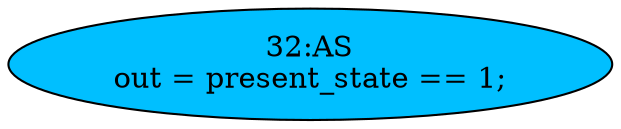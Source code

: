 strict digraph "" {
	node [label="\N"];
	"32:AS"	[ast="<pyverilog.vparser.ast.Assign object at 0x7f81d77d02d0>",
		def_var="['out']",
		fillcolor=deepskyblue,
		label="32:AS
out = present_state == 1;",
		statements="[]",
		style=filled,
		typ=Assign,
		use_var="['present_state']"];
}
